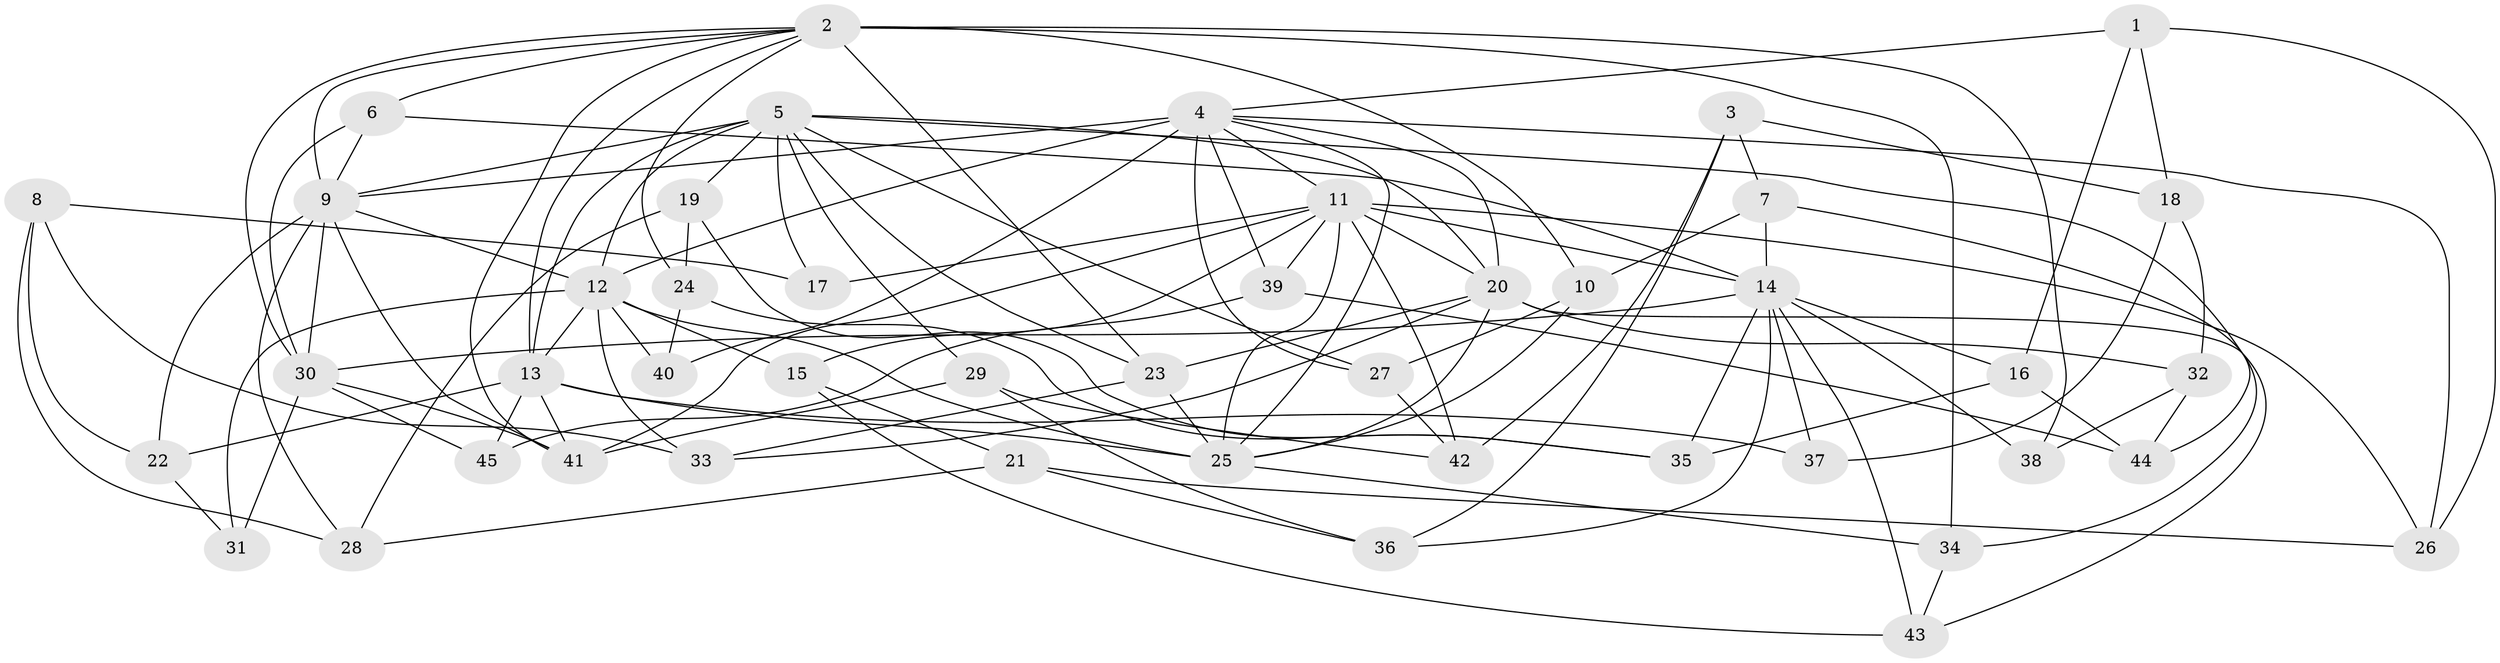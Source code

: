 // original degree distribution, {4: 1.0}
// Generated by graph-tools (version 1.1) at 2025/38/03/09/25 02:38:13]
// undirected, 45 vertices, 116 edges
graph export_dot {
graph [start="1"]
  node [color=gray90,style=filled];
  1;
  2;
  3;
  4;
  5;
  6;
  7;
  8;
  9;
  10;
  11;
  12;
  13;
  14;
  15;
  16;
  17;
  18;
  19;
  20;
  21;
  22;
  23;
  24;
  25;
  26;
  27;
  28;
  29;
  30;
  31;
  32;
  33;
  34;
  35;
  36;
  37;
  38;
  39;
  40;
  41;
  42;
  43;
  44;
  45;
  1 -- 4 [weight=1.0];
  1 -- 16 [weight=1.0];
  1 -- 18 [weight=1.0];
  1 -- 26 [weight=1.0];
  2 -- 6 [weight=1.0];
  2 -- 9 [weight=1.0];
  2 -- 10 [weight=1.0];
  2 -- 13 [weight=1.0];
  2 -- 23 [weight=3.0];
  2 -- 24 [weight=1.0];
  2 -- 30 [weight=1.0];
  2 -- 34 [weight=1.0];
  2 -- 38 [weight=1.0];
  2 -- 41 [weight=1.0];
  3 -- 7 [weight=1.0];
  3 -- 18 [weight=1.0];
  3 -- 36 [weight=1.0];
  3 -- 42 [weight=1.0];
  4 -- 9 [weight=1.0];
  4 -- 11 [weight=1.0];
  4 -- 12 [weight=2.0];
  4 -- 20 [weight=1.0];
  4 -- 25 [weight=1.0];
  4 -- 26 [weight=1.0];
  4 -- 27 [weight=1.0];
  4 -- 39 [weight=1.0];
  4 -- 40 [weight=2.0];
  5 -- 9 [weight=1.0];
  5 -- 12 [weight=1.0];
  5 -- 13 [weight=1.0];
  5 -- 17 [weight=2.0];
  5 -- 19 [weight=1.0];
  5 -- 20 [weight=1.0];
  5 -- 23 [weight=2.0];
  5 -- 27 [weight=1.0];
  5 -- 29 [weight=1.0];
  5 -- 44 [weight=1.0];
  6 -- 9 [weight=1.0];
  6 -- 14 [weight=1.0];
  6 -- 30 [weight=1.0];
  7 -- 10 [weight=1.0];
  7 -- 14 [weight=1.0];
  7 -- 34 [weight=1.0];
  8 -- 17 [weight=1.0];
  8 -- 22 [weight=1.0];
  8 -- 28 [weight=1.0];
  8 -- 33 [weight=1.0];
  9 -- 12 [weight=1.0];
  9 -- 22 [weight=1.0];
  9 -- 28 [weight=1.0];
  9 -- 30 [weight=2.0];
  9 -- 41 [weight=1.0];
  10 -- 25 [weight=1.0];
  10 -- 27 [weight=1.0];
  11 -- 14 [weight=2.0];
  11 -- 15 [weight=1.0];
  11 -- 17 [weight=1.0];
  11 -- 20 [weight=1.0];
  11 -- 25 [weight=2.0];
  11 -- 26 [weight=1.0];
  11 -- 39 [weight=1.0];
  11 -- 41 [weight=1.0];
  11 -- 42 [weight=1.0];
  12 -- 13 [weight=2.0];
  12 -- 15 [weight=1.0];
  12 -- 25 [weight=1.0];
  12 -- 31 [weight=2.0];
  12 -- 33 [weight=1.0];
  12 -- 40 [weight=1.0];
  13 -- 22 [weight=1.0];
  13 -- 25 [weight=2.0];
  13 -- 37 [weight=2.0];
  13 -- 41 [weight=1.0];
  13 -- 45 [weight=2.0];
  14 -- 16 [weight=1.0];
  14 -- 30 [weight=1.0];
  14 -- 35 [weight=1.0];
  14 -- 36 [weight=1.0];
  14 -- 37 [weight=1.0];
  14 -- 38 [weight=2.0];
  14 -- 43 [weight=1.0];
  15 -- 21 [weight=1.0];
  15 -- 43 [weight=1.0];
  16 -- 35 [weight=1.0];
  16 -- 44 [weight=1.0];
  18 -- 32 [weight=1.0];
  18 -- 37 [weight=1.0];
  19 -- 24 [weight=1.0];
  19 -- 28 [weight=1.0];
  19 -- 35 [weight=1.0];
  20 -- 23 [weight=1.0];
  20 -- 25 [weight=1.0];
  20 -- 32 [weight=1.0];
  20 -- 33 [weight=1.0];
  20 -- 43 [weight=1.0];
  21 -- 26 [weight=1.0];
  21 -- 28 [weight=1.0];
  21 -- 36 [weight=1.0];
  22 -- 31 [weight=1.0];
  23 -- 25 [weight=1.0];
  23 -- 33 [weight=1.0];
  24 -- 35 [weight=1.0];
  24 -- 40 [weight=1.0];
  25 -- 34 [weight=1.0];
  27 -- 42 [weight=1.0];
  29 -- 36 [weight=1.0];
  29 -- 41 [weight=1.0];
  29 -- 42 [weight=1.0];
  30 -- 31 [weight=1.0];
  30 -- 41 [weight=1.0];
  30 -- 45 [weight=1.0];
  32 -- 38 [weight=1.0];
  32 -- 44 [weight=1.0];
  34 -- 43 [weight=1.0];
  39 -- 44 [weight=1.0];
  39 -- 45 [weight=1.0];
}
